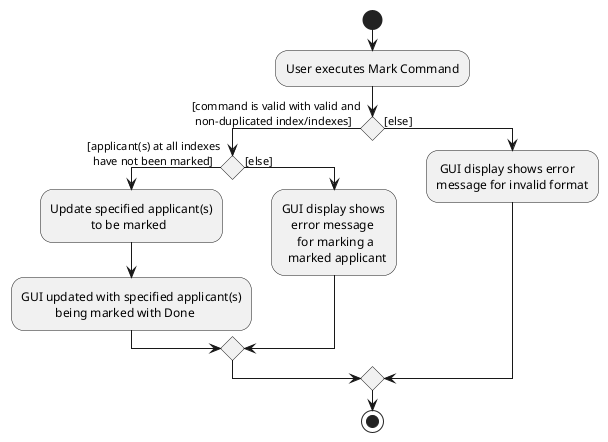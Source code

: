 @startuml

start
:User executes Mark Command;

'Since the beta syntax does not support placing the condition outside the
'diamond we place it as the true branch instead.

if () then ([command is valid with valid and
 non-duplicated index/indexes])

    if () then ([applicant(s) at all indexes
  have not been marked])

    :Update specified applicant(s)
                 to be marked;

    :GUI updated with specified applicant(s)
               being marked with Done;

    else ([else])
    :GUI display shows
       error message
         for marking a
      marked applicant;

    endif

else([else])
: GUI display shows error
message for invalid format;


endif
stop

@enduml
